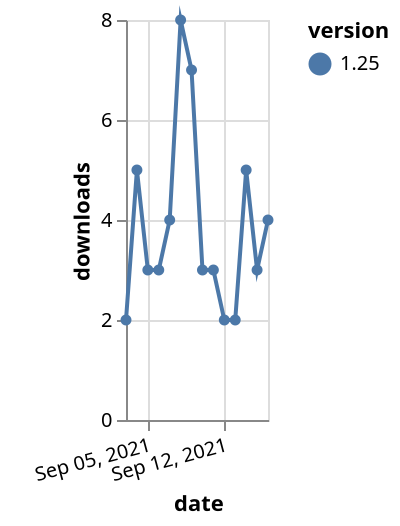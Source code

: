 {"$schema": "https://vega.github.io/schema/vega-lite/v5.json", "description": "A simple bar chart with embedded data.", "data": {"values": [{"date": "2021-09-03", "total": 31322, "delta": 2, "version": "1.25"}, {"date": "2021-09-04", "total": 31327, "delta": 5, "version": "1.25"}, {"date": "2021-09-05", "total": 31330, "delta": 3, "version": "1.25"}, {"date": "2021-09-06", "total": 31333, "delta": 3, "version": "1.25"}, {"date": "2021-09-07", "total": 31337, "delta": 4, "version": "1.25"}, {"date": "2021-09-08", "total": 31345, "delta": 8, "version": "1.25"}, {"date": "2021-09-09", "total": 31352, "delta": 7, "version": "1.25"}, {"date": "2021-09-10", "total": 31355, "delta": 3, "version": "1.25"}, {"date": "2021-09-11", "total": 31358, "delta": 3, "version": "1.25"}, {"date": "2021-09-12", "total": 31360, "delta": 2, "version": "1.25"}, {"date": "2021-09-13", "total": 31362, "delta": 2, "version": "1.25"}, {"date": "2021-09-14", "total": 31367, "delta": 5, "version": "1.25"}, {"date": "2021-09-15", "total": 31370, "delta": 3, "version": "1.25"}, {"date": "2021-09-16", "total": 31374, "delta": 4, "version": "1.25"}]}, "width": "container", "mark": {"type": "line", "point": {"filled": true}}, "encoding": {"x": {"field": "date", "type": "temporal", "timeUnit": "yearmonthdate", "title": "date", "axis": {"labelAngle": -15}}, "y": {"field": "delta", "type": "quantitative", "title": "downloads"}, "color": {"field": "version", "type": "nominal"}, "tooltip": {"field": "delta"}}}